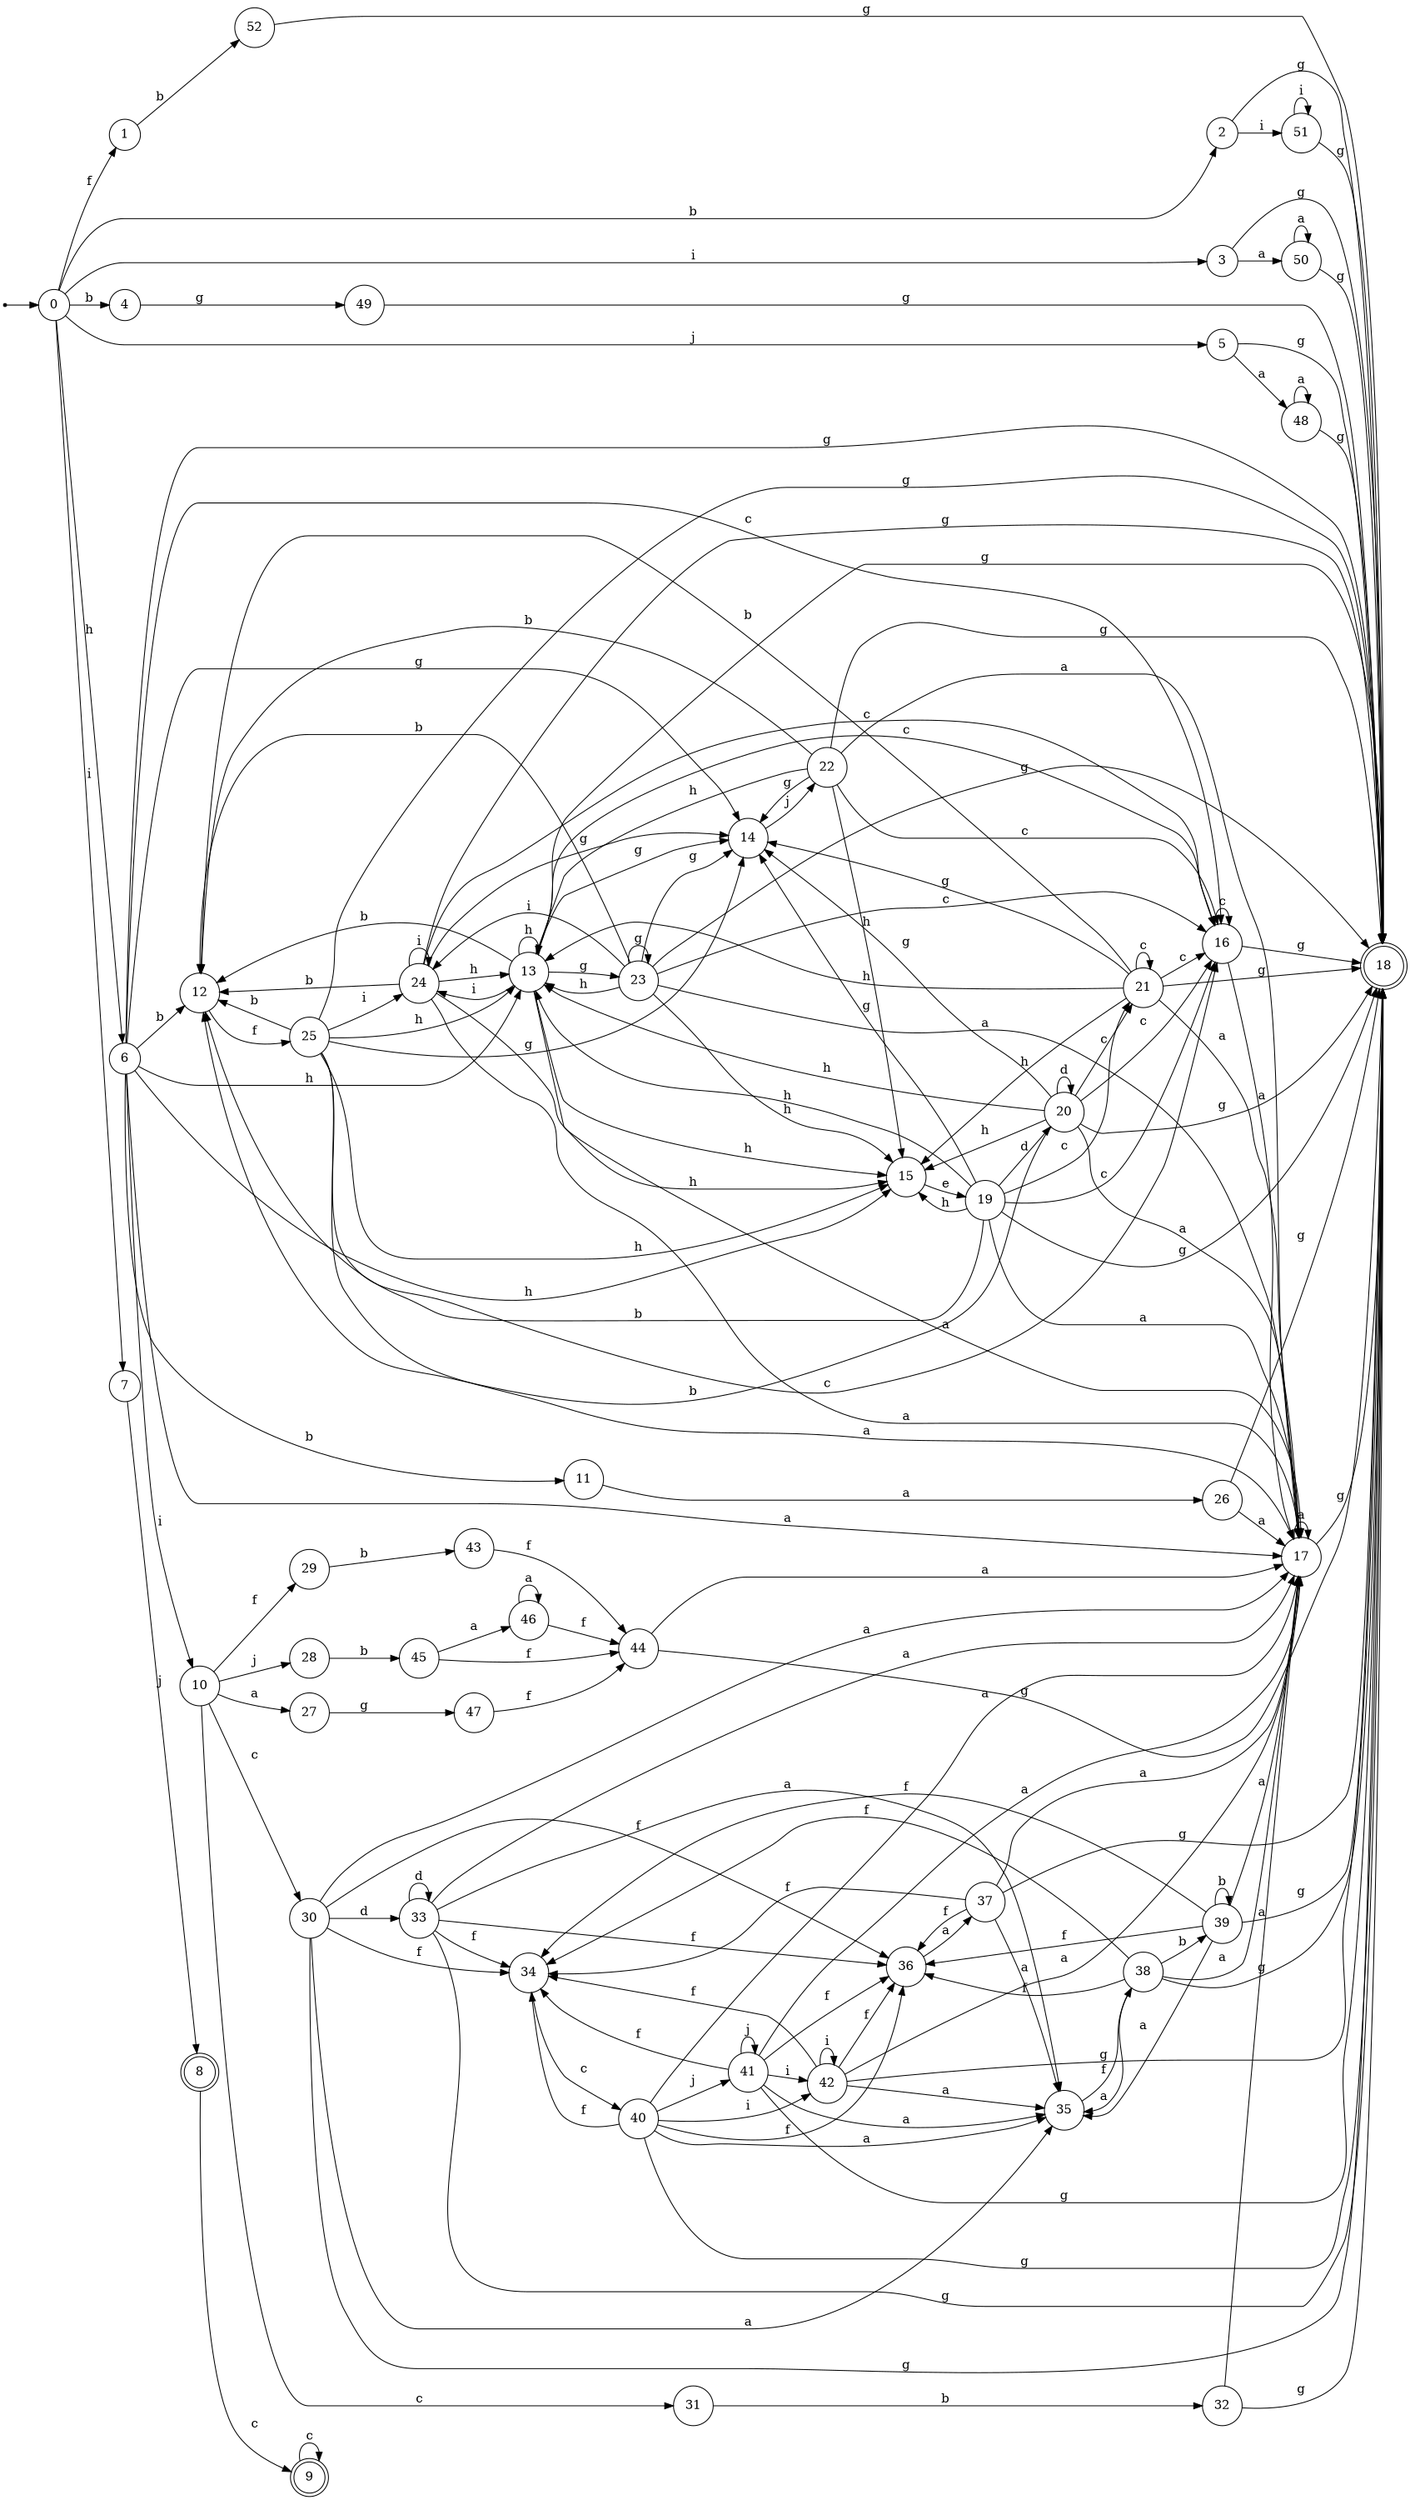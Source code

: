 digraph finite_state_machine {
rankdir=LR;
size="20,20";
node [shape = point]; "dummy0"
node [shape = circle]; "0";
"dummy0" -> "0";
node [shape = circle]; "1";
node [shape = circle]; "2";
node [shape = circle]; "3";
node [shape = circle]; "4";
node [shape = circle]; "5";
node [shape = circle]; "6";
node [shape = circle]; "7";
node [shape = doublecircle]; "8";node [shape = doublecircle]; "9";node [shape = circle]; "10";
node [shape = circle]; "11";
node [shape = circle]; "12";
node [shape = circle]; "13";
node [shape = circle]; "14";
node [shape = circle]; "15";
node [shape = circle]; "16";
node [shape = circle]; "17";
node [shape = doublecircle]; "18";node [shape = circle]; "19";
node [shape = circle]; "20";
node [shape = circle]; "21";
node [shape = circle]; "22";
node [shape = circle]; "23";
node [shape = circle]; "24";
node [shape = circle]; "25";
node [shape = circle]; "26";
node [shape = circle]; "27";
node [shape = circle]; "28";
node [shape = circle]; "29";
node [shape = circle]; "30";
node [shape = circle]; "31";
node [shape = circle]; "32";
node [shape = circle]; "33";
node [shape = circle]; "34";
node [shape = circle]; "35";
node [shape = circle]; "36";
node [shape = circle]; "37";
node [shape = circle]; "38";
node [shape = circle]; "39";
node [shape = circle]; "40";
node [shape = circle]; "41";
node [shape = circle]; "42";
node [shape = circle]; "43";
node [shape = circle]; "44";
node [shape = circle]; "45";
node [shape = circle]; "46";
node [shape = circle]; "47";
node [shape = circle]; "48";
node [shape = circle]; "49";
node [shape = circle]; "50";
node [shape = circle]; "51";
node [shape = circle]; "52";
"0" -> "1" [label = "f"];
 "0" -> "2" [label = "b"];
 "0" -> "4" [label = "b"];
 "0" -> "3" [label = "i"];
 "0" -> "7" [label = "i"];
 "0" -> "5" [label = "j"];
 "0" -> "6" [label = "h"];
 "7" -> "8" [label = "j"];
 "8" -> "9" [label = "c"];
 "9" -> "9" [label = "c"];
 "6" -> "10" [label = "i"];
 "6" -> "11" [label = "b"];
 "6" -> "12" [label = "b"];
 "6" -> "13" [label = "h"];
 "6" -> "15" [label = "h"];
 "6" -> "18" [label = "g"];
 "6" -> "14" [label = "g"];
 "6" -> "16" [label = "c"];
 "6" -> "17" [label = "a"];
 "17" -> "17" [label = "a"];
 "17" -> "18" [label = "g"];
 "16" -> "16" [label = "c"];
 "16" -> "17" [label = "a"];
 "16" -> "18" [label = "g"];
 "15" -> "19" [label = "e"];
 "19" -> "13" [label = "h"];
 "19" -> "15" [label = "h"];
 "19" -> "20" [label = "d"];
 "19" -> "16" [label = "c"];
 "19" -> "21" [label = "c"];
 "19" -> "12" [label = "b"];
 "19" -> "18" [label = "g"];
 "19" -> "14" [label = "g"];
 "19" -> "17" [label = "a"];
 "21" -> "16" [label = "c"];
 "21" -> "21" [label = "c"];
 "21" -> "13" [label = "h"];
 "21" -> "15" [label = "h"];
 "21" -> "12" [label = "b"];
 "21" -> "18" [label = "g"];
 "21" -> "14" [label = "g"];
 "21" -> "17" [label = "a"];
 "20" -> "20" [label = "d"];
 "20" -> "13" [label = "h"];
 "20" -> "15" [label = "h"];
 "20" -> "16" [label = "c"];
 "20" -> "21" [label = "c"];
 "20" -> "12" [label = "b"];
 "20" -> "18" [label = "g"];
 "20" -> "14" [label = "g"];
 "20" -> "17" [label = "a"];
 "14" -> "22" [label = "j"];
 "22" -> "18" [label = "g"];
 "22" -> "14" [label = "g"];
 "22" -> "12" [label = "b"];
 "22" -> "13" [label = "h"];
 "22" -> "15" [label = "h"];
 "22" -> "16" [label = "c"];
 "22" -> "17" [label = "a"];
 "13" -> "13" [label = "h"];
 "13" -> "15" [label = "h"];
 "13" -> "18" [label = "g"];
 "13" -> "14" [label = "g"];
 "13" -> "23" [label = "g"];
 "13" -> "12" [label = "b"];
 "13" -> "24" [label = "i"];
 "13" -> "16" [label = "c"];
 "13" -> "17" [label = "a"];
 "24" -> "24" [label = "i"];
 "24" -> "12" [label = "b"];
 "24" -> "13" [label = "h"];
 "24" -> "15" [label = "h"];
 "24" -> "18" [label = "g"];
 "24" -> "14" [label = "g"];
 "24" -> "16" [label = "c"];
 "24" -> "17" [label = "a"];
 "23" -> "18" [label = "g"];
 "23" -> "14" [label = "g"];
 "23" -> "23" [label = "g"];
 "23" -> "13" [label = "h"];
 "23" -> "15" [label = "h"];
 "23" -> "12" [label = "b"];
 "23" -> "24" [label = "i"];
 "23" -> "16" [label = "c"];
 "23" -> "17" [label = "a"];
 "12" -> "25" [label = "f"];
 "25" -> "12" [label = "b"];
 "25" -> "13" [label = "h"];
 "25" -> "15" [label = "h"];
 "25" -> "24" [label = "i"];
 "25" -> "18" [label = "g"];
 "25" -> "14" [label = "g"];
 "25" -> "16" [label = "c"];
 "25" -> "17" [label = "a"];
 "11" -> "26" [label = "a"];
 "26" -> "17" [label = "a"];
 "26" -> "18" [label = "g"];
 "10" -> "27" [label = "a"];
 "10" -> "28" [label = "j"];
 "10" -> "29" [label = "f"];
 "10" -> "30" [label = "c"];
 "10" -> "31" [label = "c"];
 "31" -> "32" [label = "b"];
 "32" -> "17" [label = "a"];
 "32" -> "18" [label = "g"];
 "30" -> "33" [label = "d"];
 "30" -> "34" [label = "f"];
 "30" -> "36" [label = "f"];
 "30" -> "17" [label = "a"];
 "30" -> "35" [label = "a"];
 "30" -> "18" [label = "g"];
 "36" -> "37" [label = "a"];
 "37" -> "34" [label = "f"];
 "37" -> "36" [label = "f"];
 "37" -> "17" [label = "a"];
 "37" -> "35" [label = "a"];
 "37" -> "18" [label = "g"];
 "35" -> "38" [label = "f"];
 "38" -> "17" [label = "a"];
 "38" -> "35" [label = "a"];
 "38" -> "39" [label = "b"];
 "38" -> "34" [label = "f"];
 "38" -> "36" [label = "f"];
 "38" -> "18" [label = "g"];
 "39" -> "39" [label = "b"];
 "39" -> "17" [label = "a"];
 "39" -> "35" [label = "a"];
 "39" -> "34" [label = "f"];
 "39" -> "36" [label = "f"];
 "39" -> "18" [label = "g"];
 "34" -> "40" [label = "c"];
 "40" -> "34" [label = "f"];
 "40" -> "36" [label = "f"];
 "40" -> "41" [label = "j"];
 "40" -> "42" [label = "i"];
 "40" -> "17" [label = "a"];
 "40" -> "35" [label = "a"];
 "40" -> "18" [label = "g"];
 "42" -> "42" [label = "i"];
 "42" -> "34" [label = "f"];
 "42" -> "36" [label = "f"];
 "42" -> "17" [label = "a"];
 "42" -> "35" [label = "a"];
 "42" -> "18" [label = "g"];
 "41" -> "41" [label = "j"];
 "41" -> "34" [label = "f"];
 "41" -> "36" [label = "f"];
 "41" -> "42" [label = "i"];
 "41" -> "17" [label = "a"];
 "41" -> "35" [label = "a"];
 "41" -> "18" [label = "g"];
 "33" -> "33" [label = "d"];
 "33" -> "34" [label = "f"];
 "33" -> "36" [label = "f"];
 "33" -> "17" [label = "a"];
 "33" -> "35" [label = "a"];
 "33" -> "18" [label = "g"];
 "29" -> "43" [label = "b"];
 "43" -> "44" [label = "f"];
 "44" -> "17" [label = "a"];
 "44" -> "18" [label = "g"];
 "28" -> "45" [label = "b"];
 "45" -> "46" [label = "a"];
 "45" -> "44" [label = "f"];
 "46" -> "46" [label = "a"];
 "46" -> "44" [label = "f"];
 "27" -> "47" [label = "g"];
 "47" -> "44" [label = "f"];
 "5" -> "48" [label = "a"];
 "5" -> "18" [label = "g"];
 "48" -> "48" [label = "a"];
 "48" -> "18" [label = "g"];
 "4" -> "49" [label = "g"];
 "49" -> "18" [label = "g"];
 "3" -> "50" [label = "a"];
 "3" -> "18" [label = "g"];
 "50" -> "50" [label = "a"];
 "50" -> "18" [label = "g"];
 "2" -> "51" [label = "i"];
 "2" -> "18" [label = "g"];
 "51" -> "51" [label = "i"];
 "51" -> "18" [label = "g"];
 "1" -> "52" [label = "b"];
 "52" -> "18" [label = "g"];
 }
